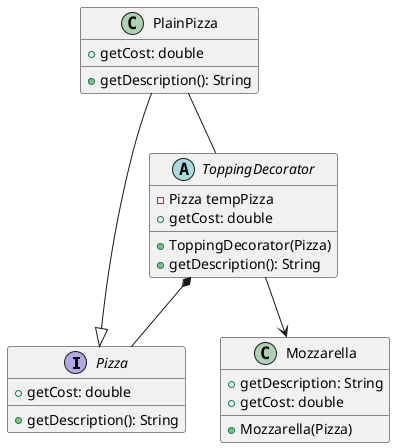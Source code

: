 @startuml
Interface Pizza {
    + getDescription(): String
    + getCost: double
}
Class PlainPizza {
    + getDescription(): String
    + getCost: double
}

Abstract Class ToppingDecorator{
    - Pizza tempPizza
    + ToppingDecorator(Pizza)
    + getDescription(): String
    + getCost: double
}
Class Mozzarella{
    + Mozzarella(Pizza)
    + getDescription: String
    + getCost: double
}

ToppingDecorator *-- Pizza
ToppingDecorator --> Mozzarella
PlainPizza -- ToppingDecorator
PlainPizza --|> Pizza

@enduml